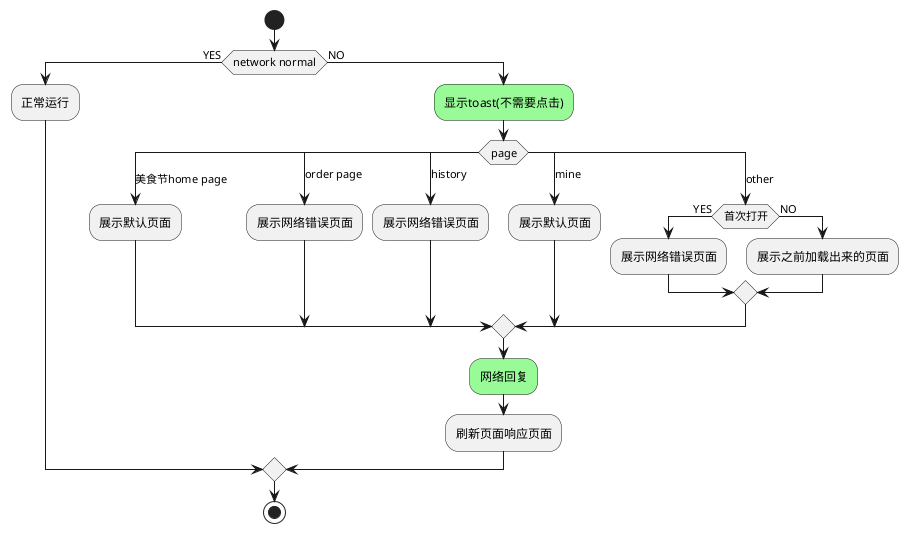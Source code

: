 @startuml Network Status
start
if (network normal) then (YES)
  :正常运行;
else (NO)
  #palegreen:显示toast(不需要点击);
  switch(page)
  case (美食节home page)
  :展示默认页面;
  case (order page)
  :展示网络错误页面;
  case (history)
  :展示网络错误页面;
  case (mine)
  :展示默认页面;
  case (other)
  if (首次打开) then (YES)
    :展示网络错误页面;
  else (NO)
    :展示之前加载出来的页面;
  endif
  endswitch
  #palegreen:网络回复;
  :刷新页面响应页面;
endif
stop
@enduml